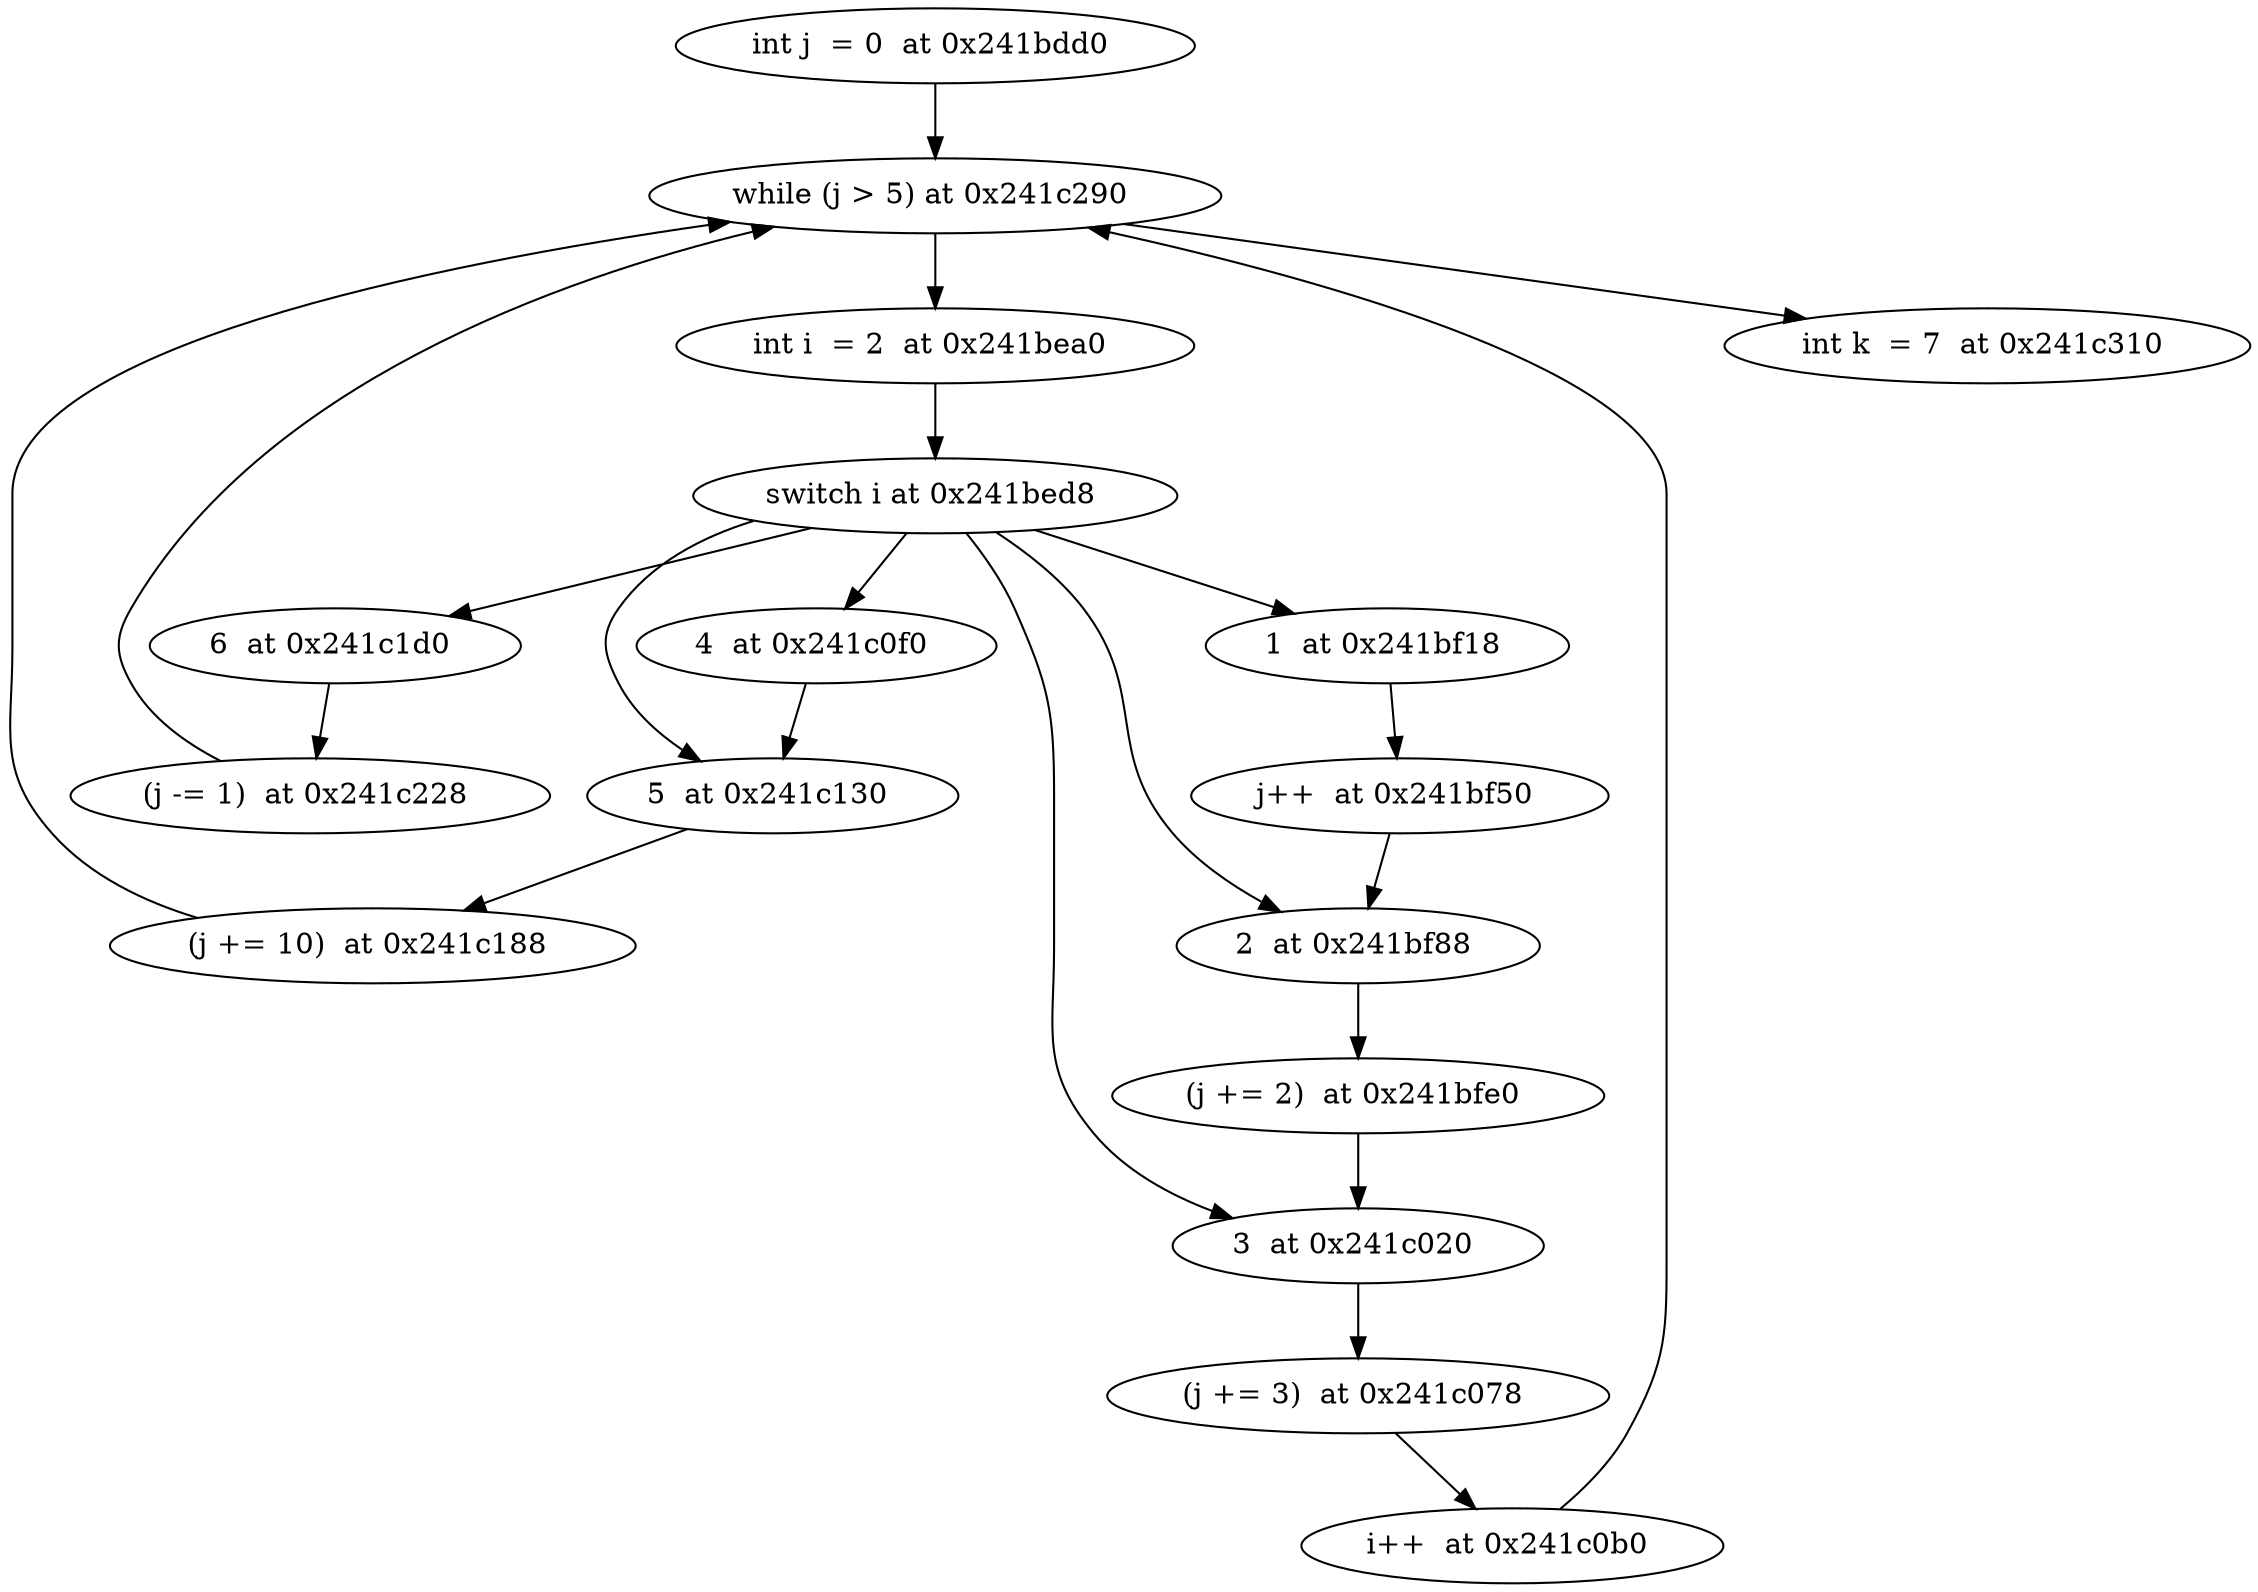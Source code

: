 digraph {
"int j  = 0  at 0x241bdd0 " -> "while (j > 5) at 0x241c290 "
"while (j > 5) at 0x241c290 " -> "int i  = 2  at 0x241bea0 "
"while (j > 5) at 0x241c290 " -> "int k  = 7  at 0x241c310 "
"int i  = 2  at 0x241bea0 " -> "switch i at 0x241bed8 "
"switch i at 0x241bed8 " -> "3  at 0x241c020 "
"switch i at 0x241bed8 " -> "4  at 0x241c0f0 "
"switch i at 0x241bed8 " -> "1  at 0x241bf18 "
"switch i at 0x241bed8 " -> "5  at 0x241c130 "
"switch i at 0x241bed8 " -> "6  at 0x241c1d0 "
"switch i at 0x241bed8 " -> "2  at 0x241bf88 "
"3  at 0x241c020 " -> "(j += 3)  at 0x241c078 "
"(j += 3)  at 0x241c078 " -> "i++  at 0x241c0b0 "
"i++  at 0x241c0b0 " -> "while (j > 5) at 0x241c290 "
"4  at 0x241c0f0 " -> "5  at 0x241c130 "
"5  at 0x241c130 " -> "(j += 10)  at 0x241c188 "
"(j += 10)  at 0x241c188 " -> "while (j > 5) at 0x241c290 "
"1  at 0x241bf18 " -> "j++  at 0x241bf50 "
"j++  at 0x241bf50 " -> "2  at 0x241bf88 "
"2  at 0x241bf88 " -> "(j += 2)  at 0x241bfe0 "
"(j += 2)  at 0x241bfe0 " -> "3  at 0x241c020 "
"6  at 0x241c1d0 " -> "(j -= 1)  at 0x241c228 "
"(j -= 1)  at 0x241c228 " -> "while (j > 5) at 0x241c290 "
}
